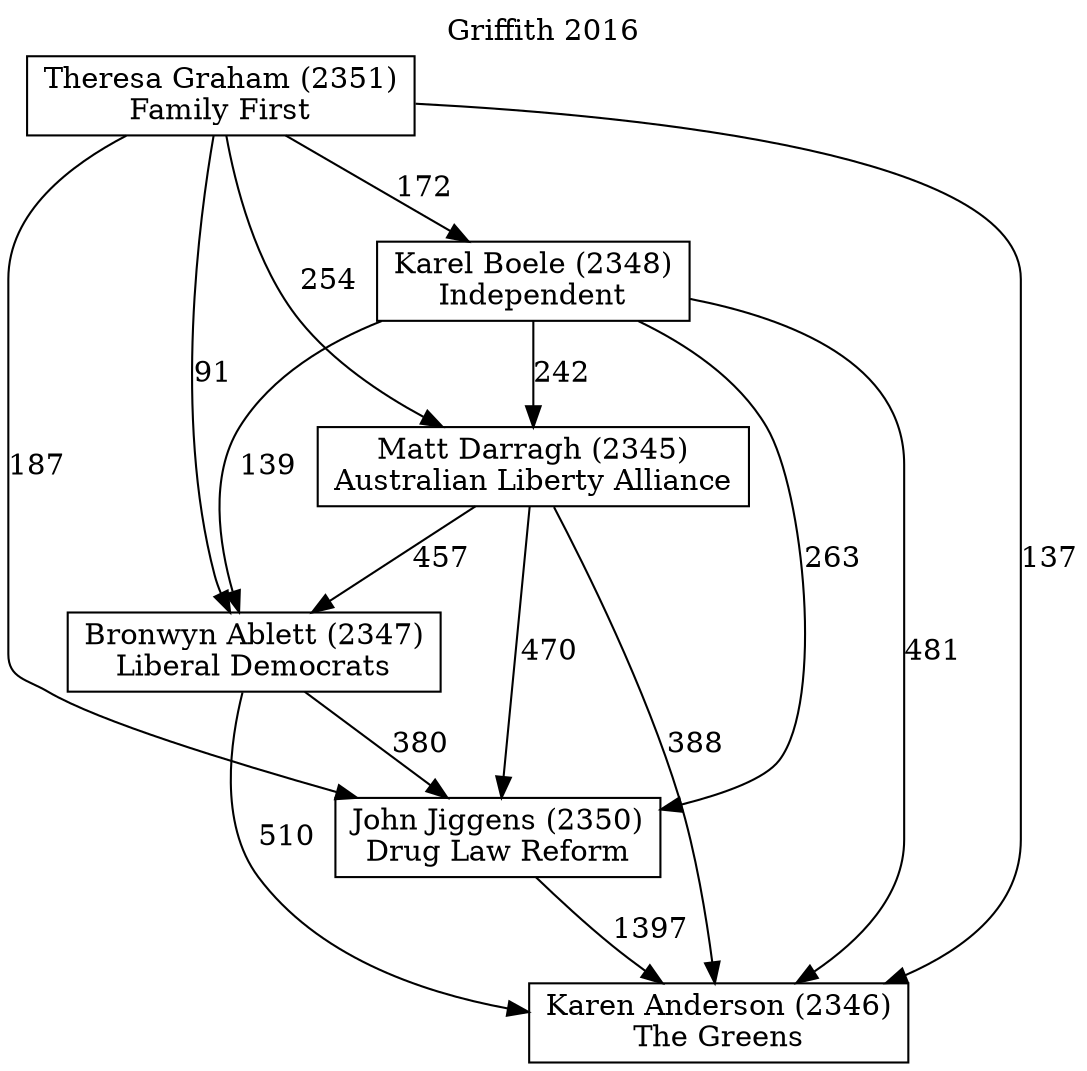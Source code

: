 // House preference flow
digraph "Karen Anderson (2346)_Griffith_2016" {
	graph [label="Griffith 2016" labelloc=t mclimit=10]
	node [shape=box]
	"Bronwyn Ablett (2347)" [label="Bronwyn Ablett (2347)
Liberal Democrats"]
	"Karel Boele (2348)" [label="Karel Boele (2348)
Independent"]
	"John Jiggens (2350)" [label="John Jiggens (2350)
Drug Law Reform"]
	"Theresa Graham (2351)" [label="Theresa Graham (2351)
Family First"]
	"Karen Anderson (2346)" [label="Karen Anderson (2346)
The Greens"]
	"Matt Darragh (2345)" [label="Matt Darragh (2345)
Australian Liberty Alliance"]
	"Karel Boele (2348)" -> "Karen Anderson (2346)" [label=481]
	"Theresa Graham (2351)" -> "John Jiggens (2350)" [label=187]
	"Theresa Graham (2351)" -> "Matt Darragh (2345)" [label=254]
	"Karel Boele (2348)" -> "Matt Darragh (2345)" [label=242]
	"Theresa Graham (2351)" -> "Karel Boele (2348)" [label=172]
	"Bronwyn Ablett (2347)" -> "John Jiggens (2350)" [label=380]
	"Matt Darragh (2345)" -> "John Jiggens (2350)" [label=470]
	"Karel Boele (2348)" -> "Bronwyn Ablett (2347)" [label=139]
	"Karel Boele (2348)" -> "John Jiggens (2350)" [label=263]
	"Matt Darragh (2345)" -> "Bronwyn Ablett (2347)" [label=457]
	"Theresa Graham (2351)" -> "Bronwyn Ablett (2347)" [label=91]
	"Matt Darragh (2345)" -> "Karen Anderson (2346)" [label=388]
	"John Jiggens (2350)" -> "Karen Anderson (2346)" [label=1397]
	"Bronwyn Ablett (2347)" -> "Karen Anderson (2346)" [label=510]
	"Theresa Graham (2351)" -> "Karen Anderson (2346)" [label=137]
}
